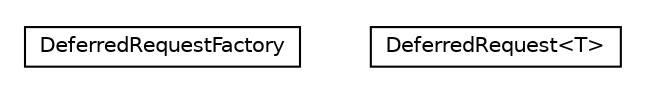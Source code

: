 #!/usr/local/bin/dot
#
# Class diagram 
# Generated by UMLGraph version R5_6-24-gf6e263 (http://www.umlgraph.org/)
#

digraph G {
	edge [fontname="Helvetica",fontsize=10,labelfontname="Helvetica",labelfontsize=10];
	node [fontname="Helvetica",fontsize=10,shape=plaintext];
	nodesep=0.25;
	ranksep=0.5;
	// io.reinert.requestor.core.deferred.DeferredRequestFactory
	c1915 [label=<<table title="io.reinert.requestor.core.deferred.DeferredRequestFactory" border="0" cellborder="1" cellspacing="0" cellpadding="2" port="p" href="./DeferredRequestFactory.html">
		<tr><td><table border="0" cellspacing="0" cellpadding="1">
<tr><td align="center" balign="center"> DeferredRequestFactory </td></tr>
		</table></td></tr>
		</table>>, URL="./DeferredRequestFactory.html", fontname="Helvetica", fontcolor="black", fontsize=10.0];
	// io.reinert.requestor.core.deferred.DeferredRequest<T>
	c1916 [label=<<table title="io.reinert.requestor.core.deferred.DeferredRequest" border="0" cellborder="1" cellspacing="0" cellpadding="2" port="p" href="./DeferredRequest.html">
		<tr><td><table border="0" cellspacing="0" cellpadding="1">
<tr><td align="center" balign="center"> DeferredRequest&lt;T&gt; </td></tr>
		</table></td></tr>
		</table>>, URL="./DeferredRequest.html", fontname="Helvetica", fontcolor="black", fontsize=10.0];
}

